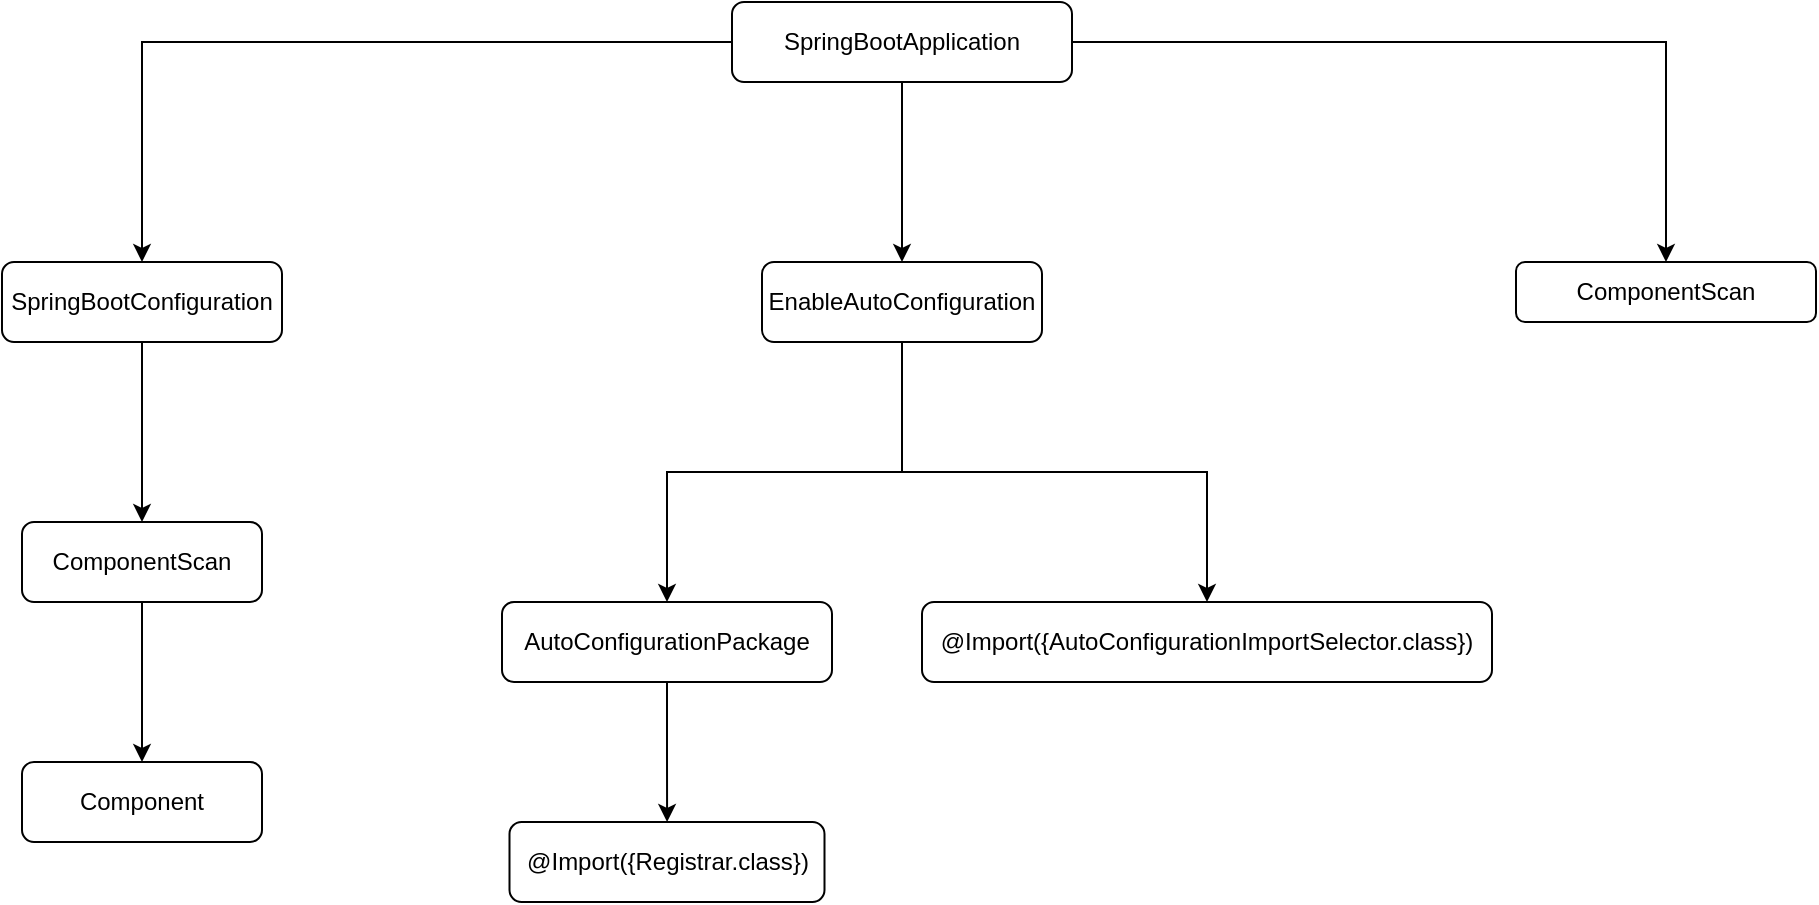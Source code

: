 <mxfile version="16.6.2" type="github">
  <diagram id="pjRBr59LjtW6QD2h7RY8" name="SpringBoot">
    <mxGraphModel dx="2013" dy="621" grid="1" gridSize="10" guides="1" tooltips="1" connect="1" arrows="1" fold="1" page="1" pageScale="1" pageWidth="827" pageHeight="1169" math="0" shadow="0">
      <root>
        <mxCell id="0" />
        <mxCell id="1" parent="0" />
        <mxCell id="f4QNviXpHn-N0JODFs1I-4" value="" style="edgeStyle=orthogonalEdgeStyle;rounded=0;orthogonalLoop=1;jettySize=auto;html=1;exitX=0;exitY=0.5;exitDx=0;exitDy=0;" edge="1" parent="1" source="f4QNviXpHn-N0JODFs1I-2" target="f4QNviXpHn-N0JODFs1I-3">
          <mxGeometry relative="1" as="geometry">
            <mxPoint x="280" y="90" as="sourcePoint" />
            <Array as="points">
              <mxPoint x="-10" y="70" />
            </Array>
          </mxGeometry>
        </mxCell>
        <mxCell id="f4QNviXpHn-N0JODFs1I-6" value="" style="edgeStyle=orthogonalEdgeStyle;rounded=0;orthogonalLoop=1;jettySize=auto;html=1;" edge="1" parent="1" source="f4QNviXpHn-N0JODFs1I-2" target="f4QNviXpHn-N0JODFs1I-5">
          <mxGeometry relative="1" as="geometry" />
        </mxCell>
        <mxCell id="f4QNviXpHn-N0JODFs1I-8" value="" style="edgeStyle=orthogonalEdgeStyle;rounded=0;orthogonalLoop=1;jettySize=auto;html=1;" edge="1" parent="1" source="f4QNviXpHn-N0JODFs1I-2" target="f4QNviXpHn-N0JODFs1I-7">
          <mxGeometry relative="1" as="geometry">
            <Array as="points">
              <mxPoint x="752" y="70" />
            </Array>
          </mxGeometry>
        </mxCell>
        <mxCell id="f4QNviXpHn-N0JODFs1I-2" value="SpringBootApplication" style="rounded=1;whiteSpace=wrap;html=1;" vertex="1" parent="1">
          <mxGeometry x="285" y="50" width="170" height="40" as="geometry" />
        </mxCell>
        <mxCell id="f4QNviXpHn-N0JODFs1I-10" value="" style="edgeStyle=orthogonalEdgeStyle;rounded=0;orthogonalLoop=1;jettySize=auto;html=1;" edge="1" parent="1" source="f4QNviXpHn-N0JODFs1I-3" target="f4QNviXpHn-N0JODFs1I-9">
          <mxGeometry relative="1" as="geometry" />
        </mxCell>
        <mxCell id="f4QNviXpHn-N0JODFs1I-3" value="SpringBootConfiguration" style="whiteSpace=wrap;html=1;rounded=1;" vertex="1" parent="1">
          <mxGeometry x="-80" y="180" width="140" height="40" as="geometry" />
        </mxCell>
        <mxCell id="f4QNviXpHn-N0JODFs1I-14" value="" style="edgeStyle=orthogonalEdgeStyle;rounded=0;orthogonalLoop=1;jettySize=auto;html=1;" edge="1" parent="1" source="f4QNviXpHn-N0JODFs1I-5" target="f4QNviXpHn-N0JODFs1I-13">
          <mxGeometry relative="1" as="geometry" />
        </mxCell>
        <mxCell id="f4QNviXpHn-N0JODFs1I-16" value="" style="edgeStyle=orthogonalEdgeStyle;rounded=0;orthogonalLoop=1;jettySize=auto;html=1;" edge="1" parent="1" source="f4QNviXpHn-N0JODFs1I-5" target="f4QNviXpHn-N0JODFs1I-15">
          <mxGeometry relative="1" as="geometry" />
        </mxCell>
        <mxCell id="f4QNviXpHn-N0JODFs1I-5" value="EnableAutoConfiguration" style="whiteSpace=wrap;html=1;rounded=1;" vertex="1" parent="1">
          <mxGeometry x="300" y="180" width="140" height="40" as="geometry" />
        </mxCell>
        <mxCell id="f4QNviXpHn-N0JODFs1I-7" value="ComponentScan" style="whiteSpace=wrap;html=1;rounded=1;" vertex="1" parent="1">
          <mxGeometry x="677" y="180" width="150" height="30" as="geometry" />
        </mxCell>
        <mxCell id="f4QNviXpHn-N0JODFs1I-12" value="" style="edgeStyle=orthogonalEdgeStyle;rounded=0;orthogonalLoop=1;jettySize=auto;html=1;" edge="1" parent="1" source="f4QNviXpHn-N0JODFs1I-9" target="f4QNviXpHn-N0JODFs1I-11">
          <mxGeometry relative="1" as="geometry" />
        </mxCell>
        <mxCell id="f4QNviXpHn-N0JODFs1I-9" value="ComponentScan" style="whiteSpace=wrap;html=1;rounded=1;" vertex="1" parent="1">
          <mxGeometry x="-70" y="310" width="120" height="40" as="geometry" />
        </mxCell>
        <mxCell id="f4QNviXpHn-N0JODFs1I-11" value="Component" style="whiteSpace=wrap;html=1;rounded=1;" vertex="1" parent="1">
          <mxGeometry x="-70" y="430" width="120" height="40" as="geometry" />
        </mxCell>
        <mxCell id="f4QNviXpHn-N0JODFs1I-18" value="" style="edgeStyle=orthogonalEdgeStyle;rounded=0;orthogonalLoop=1;jettySize=auto;html=1;" edge="1" parent="1" source="f4QNviXpHn-N0JODFs1I-13" target="f4QNviXpHn-N0JODFs1I-17">
          <mxGeometry relative="1" as="geometry" />
        </mxCell>
        <mxCell id="f4QNviXpHn-N0JODFs1I-13" value="AutoConfigurationPackage" style="whiteSpace=wrap;html=1;rounded=1;" vertex="1" parent="1">
          <mxGeometry x="170" y="350" width="165" height="40" as="geometry" />
        </mxCell>
        <mxCell id="f4QNviXpHn-N0JODFs1I-15" value="@Import({AutoConfigurationImportSelector.class})" style="whiteSpace=wrap;html=1;rounded=1;" vertex="1" parent="1">
          <mxGeometry x="380" y="350" width="285" height="40" as="geometry" />
        </mxCell>
        <mxCell id="f4QNviXpHn-N0JODFs1I-17" value="@Import({Registrar.class})" style="whiteSpace=wrap;html=1;rounded=1;" vertex="1" parent="1">
          <mxGeometry x="173.75" y="460" width="157.5" height="40" as="geometry" />
        </mxCell>
      </root>
    </mxGraphModel>
  </diagram>
</mxfile>
